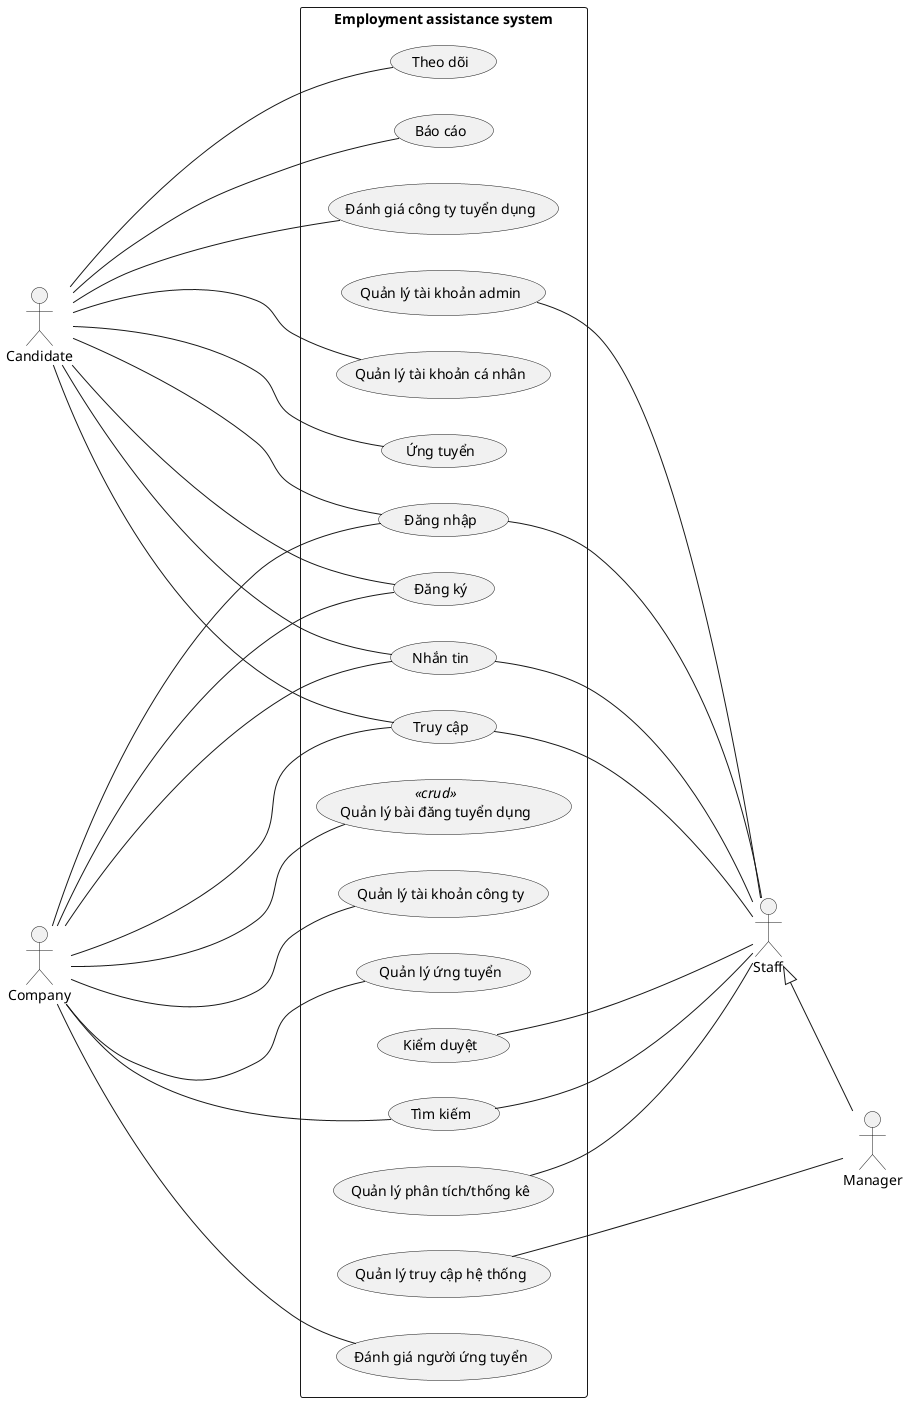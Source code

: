 @startuml UsecaseTongQuat
left to right direction

actor "Staff" as nhanVien
actor "Manager" as quanLy
actor "Candidate" as nguoiUngTuyen
actor "Company" as congTy

rectangle "Employment assistance system" {
    usecase "Đăng nhập" as dangNhap
    usecase "Đăng ký" as dangKy
    usecase "Quản lý bài đăng tuyển dụng" as quanLyBaiDang <<crud>>
    usecase "Theo dõi" as theoDoi
    usecase "Báo cáo" as baoCao
    usecase "Đánh giá công ty tuyển dụng" as danhGiaCongTyTuyenDung
    usecase "Quản lý tài khoản cá nhân" as quanLyTaiKhoanCaNhan
    usecase "Quản lý tài khoản công ty" as quanLyTaiKhoanCongTy
    usecase "Ứng tuyển" as ungTuyen
    usecase "Quản lý ứng tuyển" as quanLyUngTuyen
    usecase "Nhắn tin" as nhanTin
    usecase "Tìm kiếm" as timKiem
    usecase "Truy cập" as truyCap
    usecase "Quản lý phân tích/thống kê" as quanLyPhanTich
    usecase "Kiểm duyệt" as kiemDuyet
    usecase "Quản lý truy cập hệ thống" as quanLyTruyCap
    usecase "Quản lý tài khoản admin" as quanLyTaiKhoanAdmin
    usecase "Đánh giá người ứng tuyển" as danhGiaNguoiUngTuyen
}

dangNhap ---- nhanVien
nhanTin ---- nhanVien
timKiem ---- nhanVien
truyCap ---- nhanVien
quanLyPhanTich ---- nhanVien
kiemDuyet ---- nhanVien
quanLyTaiKhoanAdmin ---- nhanVien

nhanVien ^-- quanLy
quanLyTruyCap -- quanLy

nguoiUngTuyen ----- dangNhap
nguoiUngTuyen ----- dangKy
nguoiUngTuyen ----- theoDoi
nguoiUngTuyen ----- baoCao
nguoiUngTuyen ----- danhGiaCongTyTuyenDung
nguoiUngTuyen ----- quanLyTaiKhoanCaNhan
nguoiUngTuyen ----- ungTuyen
nguoiUngTuyen ----- nhanTin
nguoiUngTuyen ----- truyCap

congTy ----- dangNhap
congTy ----- dangKy
congTy ----- quanLyBaiDang
congTy ----- quanLyTaiKhoanCongTy
congTy ----- quanLyUngTuyen
congTy ----- nhanTin
congTy ----- timKiem
congTy ----- truyCap
congTy ----- danhGiaNguoiUngTuyen

@enduml